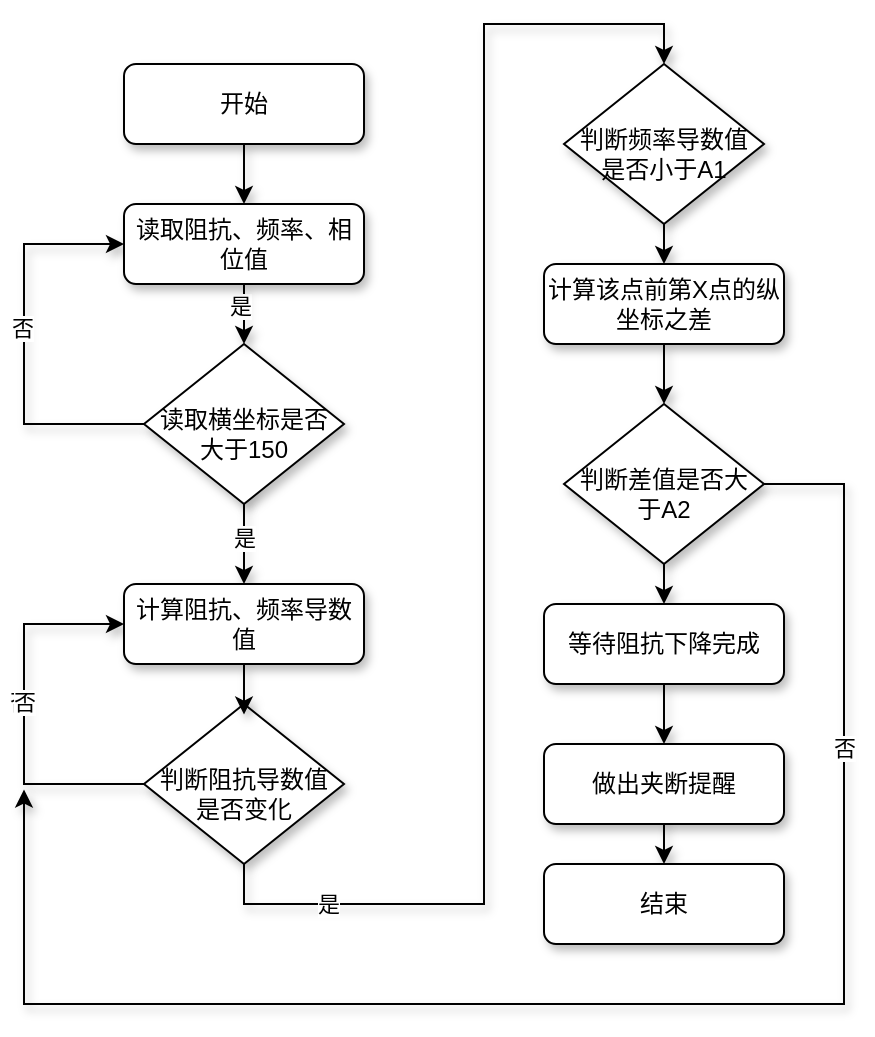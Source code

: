 <mxfile version="21.6.8" type="github">
  <diagram id="C5RBs43oDa-KdzZeNtuy" name="Page-1">
    <mxGraphModel dx="875" dy="458" grid="1" gridSize="10" guides="1" tooltips="1" connect="1" arrows="1" fold="1" page="1" pageScale="1" pageWidth="827" pageHeight="1169" math="0" shadow="0">
      <root>
        <mxCell id="WIyWlLk6GJQsqaUBKTNV-0" />
        <mxCell id="WIyWlLk6GJQsqaUBKTNV-1" parent="WIyWlLk6GJQsqaUBKTNV-0" />
        <mxCell id="WIyWlLk6GJQsqaUBKTNV-2" value="" style="rounded=0;html=1;jettySize=auto;orthogonalLoop=1;fontSize=11;endArrow=block;endFill=0;endSize=8;strokeWidth=1;shadow=1;labelBackgroundColor=none;edgeStyle=orthogonalEdgeStyle;" parent="WIyWlLk6GJQsqaUBKTNV-1" target="WIyWlLk6GJQsqaUBKTNV-6" edge="1">
          <mxGeometry relative="1" as="geometry">
            <mxPoint x="220" y="250" as="sourcePoint" />
          </mxGeometry>
        </mxCell>
        <mxCell id="JxSlR1z7SaDhmKi8Un5M-13" style="edgeStyle=orthogonalEdgeStyle;rounded=0;orthogonalLoop=1;jettySize=auto;html=1;exitX=0.5;exitY=1;exitDx=0;exitDy=0;entryX=0.5;entryY=0;entryDx=0;entryDy=0;shadow=1;" edge="1" parent="WIyWlLk6GJQsqaUBKTNV-1" source="WIyWlLk6GJQsqaUBKTNV-3" target="JxSlR1z7SaDhmKi8Un5M-0">
          <mxGeometry relative="1" as="geometry" />
        </mxCell>
        <mxCell id="WIyWlLk6GJQsqaUBKTNV-3" value="开始" style="rounded=1;whiteSpace=wrap;html=1;fontSize=12;glass=0;strokeWidth=1;shadow=1;" parent="WIyWlLk6GJQsqaUBKTNV-1" vertex="1">
          <mxGeometry x="160" y="80" width="120" height="40" as="geometry" />
        </mxCell>
        <mxCell id="JxSlR1z7SaDhmKi8Un5M-8" style="edgeStyle=orthogonalEdgeStyle;rounded=0;orthogonalLoop=1;jettySize=auto;html=1;exitX=0.5;exitY=1;exitDx=0;exitDy=0;entryX=0.5;entryY=0;entryDx=0;entryDy=0;shadow=1;" edge="1" parent="WIyWlLk6GJQsqaUBKTNV-1" source="WIyWlLk6GJQsqaUBKTNV-6" target="JxSlR1z7SaDhmKi8Un5M-6">
          <mxGeometry relative="1" as="geometry" />
        </mxCell>
        <mxCell id="JxSlR1z7SaDhmKi8Un5M-16" value="是" style="edgeLabel;html=1;align=center;verticalAlign=middle;resizable=0;points=[];shadow=1;" vertex="1" connectable="0" parent="JxSlR1z7SaDhmKi8Un5M-8">
          <mxGeometry x="-0.444" y="1" relative="1" as="geometry">
            <mxPoint x="-1" y="6" as="offset" />
          </mxGeometry>
        </mxCell>
        <mxCell id="JxSlR1z7SaDhmKi8Un5M-22" style="edgeStyle=orthogonalEdgeStyle;rounded=0;orthogonalLoop=1;jettySize=auto;html=1;exitX=0;exitY=0.5;exitDx=0;exitDy=0;entryX=0;entryY=0.5;entryDx=0;entryDy=0;shadow=1;" edge="1" parent="WIyWlLk6GJQsqaUBKTNV-1" source="WIyWlLk6GJQsqaUBKTNV-6" target="JxSlR1z7SaDhmKi8Un5M-0">
          <mxGeometry relative="1" as="geometry">
            <Array as="points">
              <mxPoint x="110" y="260" />
              <mxPoint x="110" y="170" />
            </Array>
          </mxGeometry>
        </mxCell>
        <mxCell id="JxSlR1z7SaDhmKi8Un5M-23" value="否" style="edgeLabel;html=1;align=center;verticalAlign=middle;resizable=0;points=[];shadow=1;" vertex="1" connectable="0" parent="JxSlR1z7SaDhmKi8Un5M-22">
          <mxGeometry x="0.084" y="3" relative="1" as="geometry">
            <mxPoint x="2" as="offset" />
          </mxGeometry>
        </mxCell>
        <mxCell id="WIyWlLk6GJQsqaUBKTNV-6" value="&lt;br&gt;读取横坐标是否大于150" style="rhombus;whiteSpace=wrap;html=1;shadow=1;fontFamily=Helvetica;fontSize=12;align=center;strokeWidth=1;spacing=6;spacingTop=-4;" parent="WIyWlLk6GJQsqaUBKTNV-1" vertex="1">
          <mxGeometry x="170" y="220" width="100" height="80" as="geometry" />
        </mxCell>
        <mxCell id="JxSlR1z7SaDhmKi8Un5M-24" style="edgeStyle=orthogonalEdgeStyle;rounded=0;orthogonalLoop=1;jettySize=auto;html=1;exitX=0.5;exitY=1;exitDx=0;exitDy=0;entryX=0.5;entryY=0;entryDx=0;entryDy=0;shadow=1;" edge="1" parent="WIyWlLk6GJQsqaUBKTNV-1" source="WIyWlLk6GJQsqaUBKTNV-10" target="JxSlR1z7SaDhmKi8Un5M-21">
          <mxGeometry relative="1" as="geometry">
            <Array as="points">
              <mxPoint x="220" y="500" />
              <mxPoint x="340" y="500" />
              <mxPoint x="340" y="60" />
              <mxPoint x="430" y="60" />
            </Array>
          </mxGeometry>
        </mxCell>
        <mxCell id="JxSlR1z7SaDhmKi8Un5M-25" value="是" style="edgeLabel;html=1;align=center;verticalAlign=middle;resizable=0;points=[];shadow=1;" vertex="1" connectable="0" parent="JxSlR1z7SaDhmKi8Un5M-24">
          <mxGeometry x="-0.822" relative="1" as="geometry">
            <mxPoint as="offset" />
          </mxGeometry>
        </mxCell>
        <mxCell id="JxSlR1z7SaDhmKi8Un5M-33" style="edgeStyle=orthogonalEdgeStyle;rounded=0;orthogonalLoop=1;jettySize=auto;html=1;exitX=0;exitY=0.5;exitDx=0;exitDy=0;entryX=0;entryY=0.5;entryDx=0;entryDy=0;shadow=1;" edge="1" parent="WIyWlLk6GJQsqaUBKTNV-1" source="WIyWlLk6GJQsqaUBKTNV-10" target="JxSlR1z7SaDhmKi8Un5M-6">
          <mxGeometry relative="1" as="geometry">
            <Array as="points">
              <mxPoint x="110" y="440" />
              <mxPoint x="110" y="360" />
            </Array>
          </mxGeometry>
        </mxCell>
        <mxCell id="JxSlR1z7SaDhmKi8Un5M-34" value="否" style="edgeLabel;html=1;align=center;verticalAlign=middle;resizable=0;points=[];shadow=1;" vertex="1" connectable="0" parent="JxSlR1z7SaDhmKi8Un5M-33">
          <mxGeometry x="0.07" y="2" relative="1" as="geometry">
            <mxPoint as="offset" />
          </mxGeometry>
        </mxCell>
        <mxCell id="JxSlR1z7SaDhmKi8Un5M-35" value="否" style="edgeLabel;html=1;align=center;verticalAlign=middle;resizable=0;points=[];shadow=1;" vertex="1" connectable="0" parent="JxSlR1z7SaDhmKi8Un5M-33">
          <mxGeometry x="0.067" y="4" relative="1" as="geometry">
            <mxPoint x="4" as="offset" />
          </mxGeometry>
        </mxCell>
        <mxCell id="WIyWlLk6GJQsqaUBKTNV-10" value="&lt;br&gt;判断阻抗导数值是否变化" style="rhombus;whiteSpace=wrap;html=1;shadow=1;fontFamily=Helvetica;fontSize=12;align=center;strokeWidth=1;spacing=6;spacingTop=-4;" parent="WIyWlLk6GJQsqaUBKTNV-1" vertex="1">
          <mxGeometry x="170" y="400" width="100" height="80" as="geometry" />
        </mxCell>
        <mxCell id="JxSlR1z7SaDhmKi8Un5M-7" style="edgeStyle=orthogonalEdgeStyle;rounded=0;orthogonalLoop=1;jettySize=auto;html=1;exitX=0.5;exitY=1;exitDx=0;exitDy=0;entryX=0.5;entryY=0;entryDx=0;entryDy=0;shadow=1;" edge="1" parent="WIyWlLk6GJQsqaUBKTNV-1" source="JxSlR1z7SaDhmKi8Un5M-0" target="WIyWlLk6GJQsqaUBKTNV-6">
          <mxGeometry relative="1" as="geometry" />
        </mxCell>
        <mxCell id="JxSlR1z7SaDhmKi8Un5M-17" value="是" style="edgeLabel;html=1;align=center;verticalAlign=middle;resizable=0;points=[];shadow=1;" vertex="1" connectable="0" parent="JxSlR1z7SaDhmKi8Un5M-7">
          <mxGeometry x="-0.259" y="-2" relative="1" as="geometry">
            <mxPoint as="offset" />
          </mxGeometry>
        </mxCell>
        <mxCell id="JxSlR1z7SaDhmKi8Un5M-0" value="读取阻抗、频率、相位值" style="rounded=1;whiteSpace=wrap;html=1;fontSize=12;glass=0;strokeWidth=1;shadow=1;" vertex="1" parent="WIyWlLk6GJQsqaUBKTNV-1">
          <mxGeometry x="160" y="150" width="120" height="40" as="geometry" />
        </mxCell>
        <mxCell id="JxSlR1z7SaDhmKi8Un5M-9" style="edgeStyle=orthogonalEdgeStyle;rounded=0;orthogonalLoop=1;jettySize=auto;html=1;exitX=0.5;exitY=1;exitDx=0;exitDy=0;entryX=0.5;entryY=0.066;entryDx=0;entryDy=0;entryPerimeter=0;shadow=1;" edge="1" parent="WIyWlLk6GJQsqaUBKTNV-1" source="JxSlR1z7SaDhmKi8Un5M-6" target="WIyWlLk6GJQsqaUBKTNV-10">
          <mxGeometry relative="1" as="geometry" />
        </mxCell>
        <mxCell id="JxSlR1z7SaDhmKi8Un5M-6" value="计算阻抗、频率导数值" style="rounded=1;whiteSpace=wrap;html=1;fontSize=12;glass=0;strokeWidth=1;shadow=1;" vertex="1" parent="WIyWlLk6GJQsqaUBKTNV-1">
          <mxGeometry x="160" y="340" width="120" height="40" as="geometry" />
        </mxCell>
        <mxCell id="JxSlR1z7SaDhmKi8Un5M-28" style="edgeStyle=orthogonalEdgeStyle;rounded=0;orthogonalLoop=1;jettySize=auto;html=1;exitX=0.5;exitY=1;exitDx=0;exitDy=0;entryX=0.5;entryY=0;entryDx=0;entryDy=0;shadow=1;" edge="1" parent="WIyWlLk6GJQsqaUBKTNV-1" source="JxSlR1z7SaDhmKi8Un5M-21" target="JxSlR1z7SaDhmKi8Un5M-26">
          <mxGeometry relative="1" as="geometry" />
        </mxCell>
        <mxCell id="JxSlR1z7SaDhmKi8Un5M-21" value="&lt;br&gt;判断频率导数值是否小于A1" style="rhombus;whiteSpace=wrap;html=1;shadow=1;fontFamily=Helvetica;fontSize=12;align=center;strokeWidth=1;spacing=6;spacingTop=-4;" vertex="1" parent="WIyWlLk6GJQsqaUBKTNV-1">
          <mxGeometry x="380" y="80" width="100" height="80" as="geometry" />
        </mxCell>
        <mxCell id="JxSlR1z7SaDhmKi8Un5M-30" style="edgeStyle=orthogonalEdgeStyle;rounded=0;orthogonalLoop=1;jettySize=auto;html=1;exitX=0.5;exitY=1;exitDx=0;exitDy=0;entryX=0.5;entryY=0;entryDx=0;entryDy=0;shadow=1;" edge="1" parent="WIyWlLk6GJQsqaUBKTNV-1" source="JxSlR1z7SaDhmKi8Un5M-26" target="JxSlR1z7SaDhmKi8Un5M-29">
          <mxGeometry relative="1" as="geometry" />
        </mxCell>
        <mxCell id="JxSlR1z7SaDhmKi8Un5M-26" value="计算该点前第X点的纵坐标之差" style="rounded=1;whiteSpace=wrap;html=1;fontSize=12;glass=0;strokeWidth=1;shadow=1;" vertex="1" parent="WIyWlLk6GJQsqaUBKTNV-1">
          <mxGeometry x="370" y="180" width="120" height="40" as="geometry" />
        </mxCell>
        <mxCell id="JxSlR1z7SaDhmKi8Un5M-32" style="edgeStyle=orthogonalEdgeStyle;rounded=0;orthogonalLoop=1;jettySize=auto;html=1;exitX=0.5;exitY=1;exitDx=0;exitDy=0;entryX=0.5;entryY=0;entryDx=0;entryDy=0;shadow=1;" edge="1" parent="WIyWlLk6GJQsqaUBKTNV-1" source="JxSlR1z7SaDhmKi8Un5M-29" target="JxSlR1z7SaDhmKi8Un5M-31">
          <mxGeometry relative="1" as="geometry" />
        </mxCell>
        <mxCell id="JxSlR1z7SaDhmKi8Un5M-36" style="edgeStyle=orthogonalEdgeStyle;rounded=0;orthogonalLoop=1;jettySize=auto;html=1;exitX=1;exitY=0.5;exitDx=0;exitDy=0;shadow=1;" edge="1" parent="WIyWlLk6GJQsqaUBKTNV-1" source="JxSlR1z7SaDhmKi8Un5M-29">
          <mxGeometry relative="1" as="geometry">
            <mxPoint x="110" y="442.759" as="targetPoint" />
            <Array as="points">
              <mxPoint x="520" y="290" />
              <mxPoint x="520" y="550" />
              <mxPoint x="110" y="550" />
            </Array>
          </mxGeometry>
        </mxCell>
        <mxCell id="JxSlR1z7SaDhmKi8Un5M-40" value="否" style="edgeLabel;html=1;align=center;verticalAlign=middle;resizable=0;points=[];shadow=1;" vertex="1" connectable="0" parent="JxSlR1z7SaDhmKi8Un5M-36">
          <mxGeometry x="-0.58" y="3" relative="1" as="geometry">
            <mxPoint x="-3" as="offset" />
          </mxGeometry>
        </mxCell>
        <mxCell id="JxSlR1z7SaDhmKi8Un5M-29" value="&lt;br&gt;判断差值是否大于A2" style="rhombus;whiteSpace=wrap;html=1;shadow=1;fontFamily=Helvetica;fontSize=12;align=center;strokeWidth=1;spacing=6;spacingTop=-4;" vertex="1" parent="WIyWlLk6GJQsqaUBKTNV-1">
          <mxGeometry x="380" y="250" width="100" height="80" as="geometry" />
        </mxCell>
        <mxCell id="JxSlR1z7SaDhmKi8Un5M-41" style="edgeStyle=orthogonalEdgeStyle;rounded=0;orthogonalLoop=1;jettySize=auto;html=1;exitX=0.5;exitY=1;exitDx=0;exitDy=0;shadow=1;" edge="1" parent="WIyWlLk6GJQsqaUBKTNV-1" source="JxSlR1z7SaDhmKi8Un5M-42">
          <mxGeometry relative="1" as="geometry">
            <mxPoint x="429.793" y="440" as="targetPoint" />
          </mxGeometry>
        </mxCell>
        <mxCell id="JxSlR1z7SaDhmKi8Un5M-31" value="等待阻抗下降完成" style="rounded=1;whiteSpace=wrap;html=1;fontSize=12;glass=0;strokeWidth=1;shadow=1;" vertex="1" parent="WIyWlLk6GJQsqaUBKTNV-1">
          <mxGeometry x="370" y="350" width="120" height="40" as="geometry" />
        </mxCell>
        <mxCell id="JxSlR1z7SaDhmKi8Un5M-43" value="" style="edgeStyle=orthogonalEdgeStyle;rounded=0;orthogonalLoop=1;jettySize=auto;html=1;exitX=0.5;exitY=1;exitDx=0;exitDy=0;shadow=1;" edge="1" parent="WIyWlLk6GJQsqaUBKTNV-1" source="JxSlR1z7SaDhmKi8Un5M-31" target="JxSlR1z7SaDhmKi8Un5M-42">
          <mxGeometry relative="1" as="geometry">
            <mxPoint x="429.793" y="440" as="targetPoint" />
            <mxPoint x="430" y="390" as="sourcePoint" />
          </mxGeometry>
        </mxCell>
        <mxCell id="JxSlR1z7SaDhmKi8Un5M-45" style="edgeStyle=orthogonalEdgeStyle;rounded=0;orthogonalLoop=1;jettySize=auto;html=1;exitX=0.5;exitY=1;exitDx=0;exitDy=0;entryX=0.5;entryY=0;entryDx=0;entryDy=0;shadow=1;" edge="1" parent="WIyWlLk6GJQsqaUBKTNV-1" source="JxSlR1z7SaDhmKi8Un5M-42" target="JxSlR1z7SaDhmKi8Un5M-44">
          <mxGeometry relative="1" as="geometry" />
        </mxCell>
        <mxCell id="JxSlR1z7SaDhmKi8Un5M-42" value="做出夹断提醒" style="rounded=1;whiteSpace=wrap;html=1;fontSize=12;glass=0;strokeWidth=1;shadow=1;" vertex="1" parent="WIyWlLk6GJQsqaUBKTNV-1">
          <mxGeometry x="370" y="420" width="120" height="40" as="geometry" />
        </mxCell>
        <mxCell id="JxSlR1z7SaDhmKi8Un5M-44" value="结束" style="rounded=1;whiteSpace=wrap;html=1;fontSize=12;glass=0;strokeWidth=1;shadow=1;" vertex="1" parent="WIyWlLk6GJQsqaUBKTNV-1">
          <mxGeometry x="370" y="480" width="120" height="40" as="geometry" />
        </mxCell>
      </root>
    </mxGraphModel>
  </diagram>
</mxfile>

